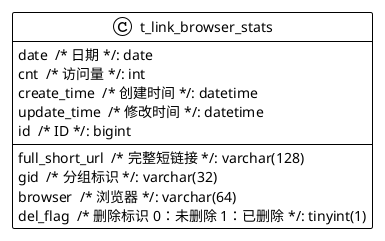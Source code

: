@startuml

!theme plain
top to bottom direction
skinparam linetype ortho

class t_link_browser_stats {
   full_short_url  /* 完整短链接 */: varchar(128)
   gid  /* 分组标识 */: varchar(32)
   date  /* 日期 */: date
   cnt  /* 访问量 */: int
   browser  /* 浏览器 */: varchar(64)
   create_time  /* 创建时间 */: datetime
   update_time  /* 修改时间 */: datetime
   del_flag  /* 删除标识 0：未删除 1：已删除 */: tinyint(1)
   id  /* ID */: bigint
}

@enduml

